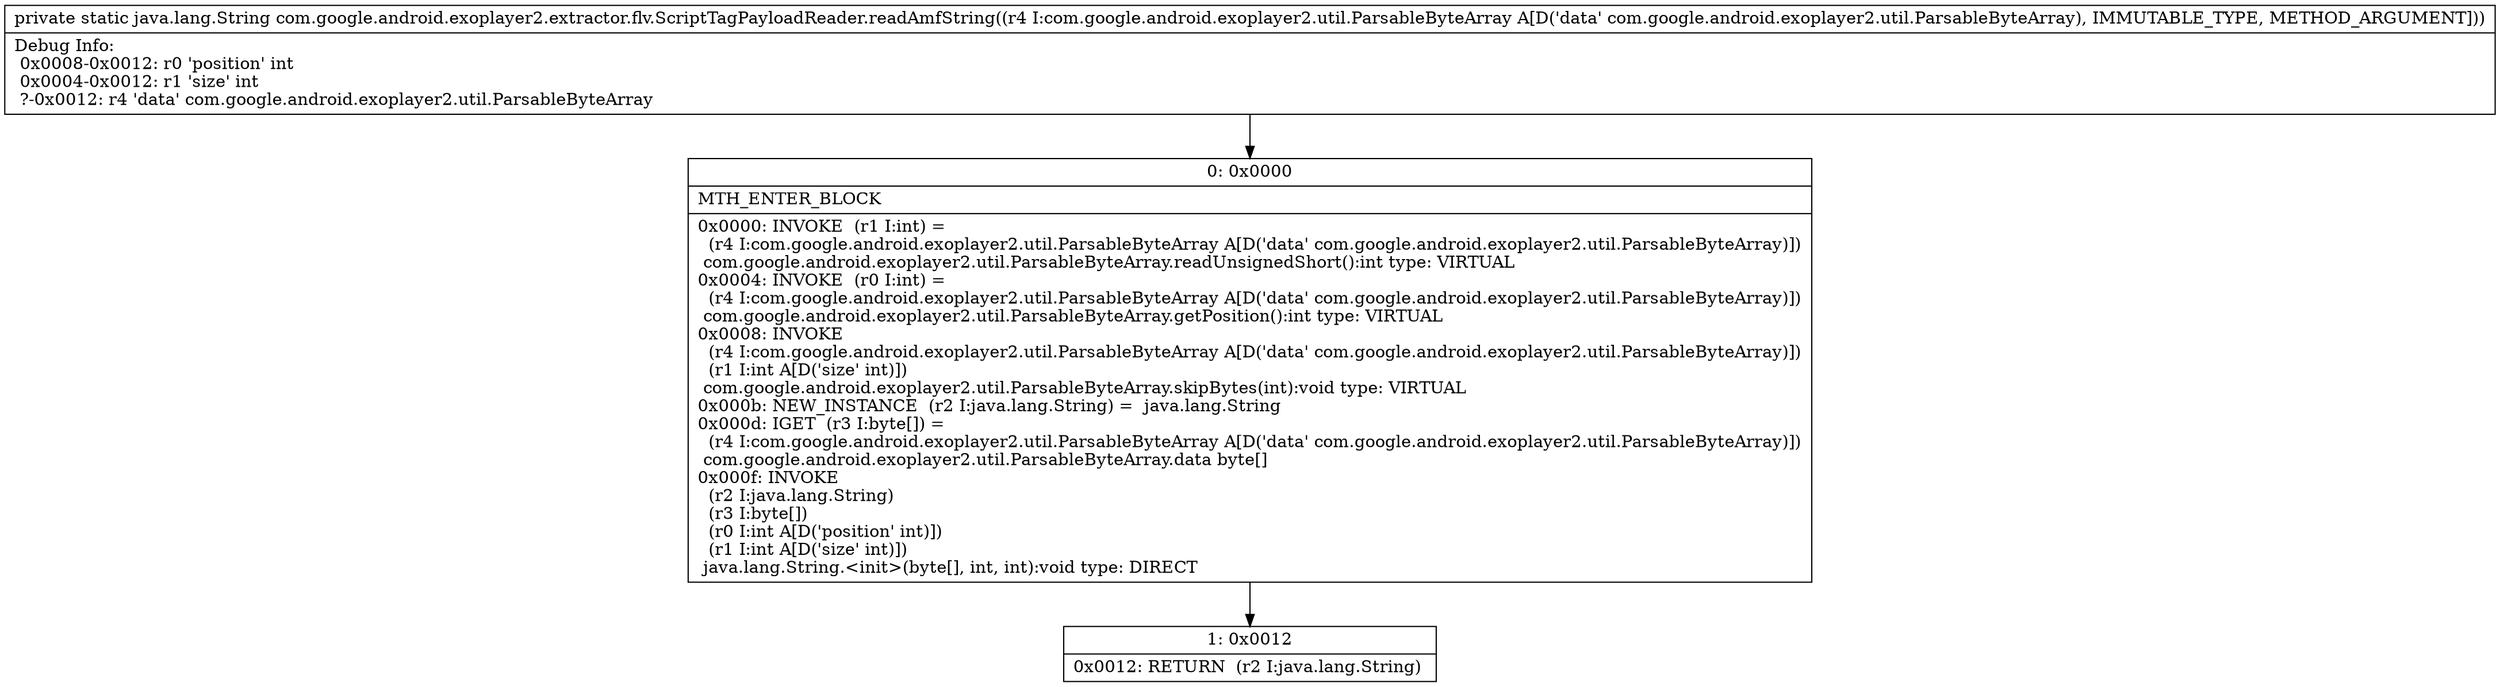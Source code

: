 digraph "CFG forcom.google.android.exoplayer2.extractor.flv.ScriptTagPayloadReader.readAmfString(Lcom\/google\/android\/exoplayer2\/util\/ParsableByteArray;)Ljava\/lang\/String;" {
Node_0 [shape=record,label="{0\:\ 0x0000|MTH_ENTER_BLOCK\l|0x0000: INVOKE  (r1 I:int) = \l  (r4 I:com.google.android.exoplayer2.util.ParsableByteArray A[D('data' com.google.android.exoplayer2.util.ParsableByteArray)])\l com.google.android.exoplayer2.util.ParsableByteArray.readUnsignedShort():int type: VIRTUAL \l0x0004: INVOKE  (r0 I:int) = \l  (r4 I:com.google.android.exoplayer2.util.ParsableByteArray A[D('data' com.google.android.exoplayer2.util.ParsableByteArray)])\l com.google.android.exoplayer2.util.ParsableByteArray.getPosition():int type: VIRTUAL \l0x0008: INVOKE  \l  (r4 I:com.google.android.exoplayer2.util.ParsableByteArray A[D('data' com.google.android.exoplayer2.util.ParsableByteArray)])\l  (r1 I:int A[D('size' int)])\l com.google.android.exoplayer2.util.ParsableByteArray.skipBytes(int):void type: VIRTUAL \l0x000b: NEW_INSTANCE  (r2 I:java.lang.String) =  java.lang.String \l0x000d: IGET  (r3 I:byte[]) = \l  (r4 I:com.google.android.exoplayer2.util.ParsableByteArray A[D('data' com.google.android.exoplayer2.util.ParsableByteArray)])\l com.google.android.exoplayer2.util.ParsableByteArray.data byte[] \l0x000f: INVOKE  \l  (r2 I:java.lang.String)\l  (r3 I:byte[])\l  (r0 I:int A[D('position' int)])\l  (r1 I:int A[D('size' int)])\l java.lang.String.\<init\>(byte[], int, int):void type: DIRECT \l}"];
Node_1 [shape=record,label="{1\:\ 0x0012|0x0012: RETURN  (r2 I:java.lang.String) \l}"];
MethodNode[shape=record,label="{private static java.lang.String com.google.android.exoplayer2.extractor.flv.ScriptTagPayloadReader.readAmfString((r4 I:com.google.android.exoplayer2.util.ParsableByteArray A[D('data' com.google.android.exoplayer2.util.ParsableByteArray), IMMUTABLE_TYPE, METHOD_ARGUMENT]))  | Debug Info:\l  0x0008\-0x0012: r0 'position' int\l  0x0004\-0x0012: r1 'size' int\l  ?\-0x0012: r4 'data' com.google.android.exoplayer2.util.ParsableByteArray\l}"];
MethodNode -> Node_0;
Node_0 -> Node_1;
}

